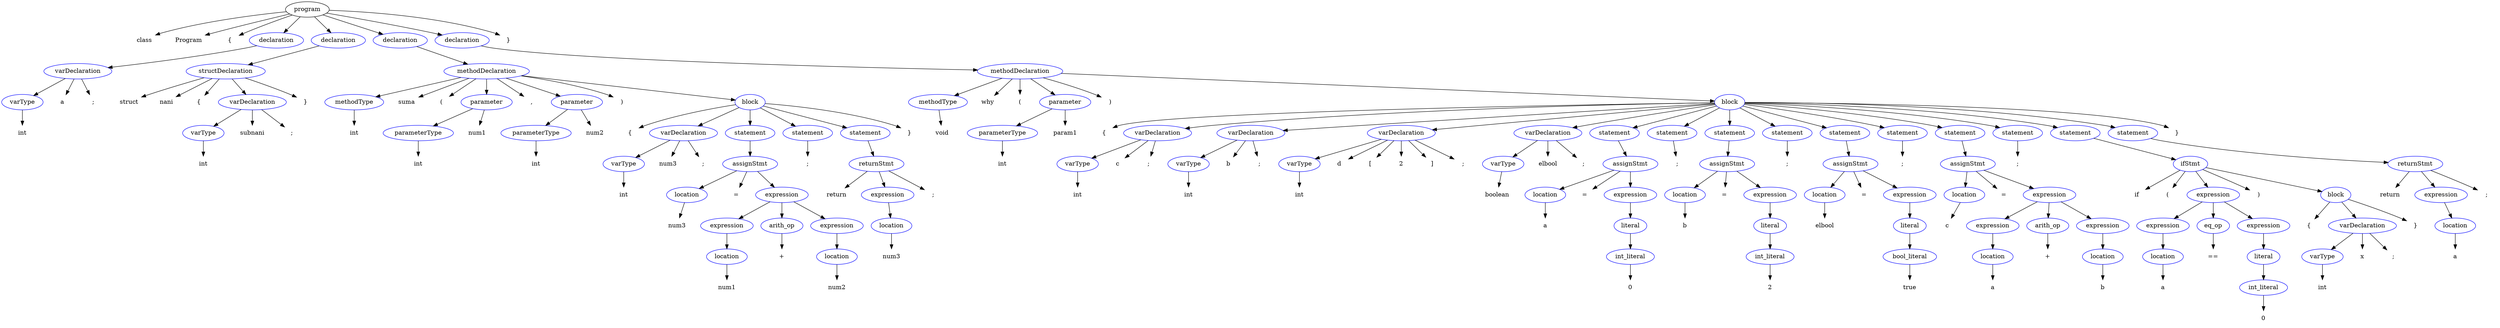 // tree.gv
digraph Tree {
	0 [label=program]
	1 [label=class color=white]
	0 -> 1
	2 [label=Program color=white]
	0 -> 2
	3 [label="{" color=white]
	0 -> 3
	4 [label=declaration color=blue]
	0 -> 4
	5 [label=varDeclaration color=blue]
	4 -> 5
	6 [label=varType color=blue]
	5 -> 6
	7 [label=int color=white]
	6 -> 7
	8 [label=a color=white]
	5 -> 8
	9 [label=";" color=white]
	5 -> 9
	10 [label=declaration color=blue]
	0 -> 10
	11 [label=structDeclaration color=blue]
	10 -> 11
	12 [label=struct color=white]
	11 -> 12
	13 [label=nani color=white]
	11 -> 13
	14 [label="{" color=white]
	11 -> 14
	15 [label=varDeclaration color=blue]
	11 -> 15
	16 [label=varType color=blue]
	15 -> 16
	17 [label=int color=white]
	16 -> 17
	18 [label=subnani color=white]
	15 -> 18
	19 [label=";" color=white]
	15 -> 19
	20 [label="}" color=white]
	11 -> 20
	21 [label=declaration color=blue]
	0 -> 21
	22 [label=methodDeclaration color=blue]
	21 -> 22
	23 [label=methodType color=blue]
	22 -> 23
	24 [label=int color=white]
	23 -> 24
	25 [label=suma color=white]
	22 -> 25
	26 [label="(" color=white]
	22 -> 26
	27 [label=parameter color=blue]
	22 -> 27
	28 [label=parameterType color=blue]
	27 -> 28
	29 [label=int color=white]
	28 -> 29
	30 [label=num1 color=white]
	27 -> 30
	31 [label="," color=white]
	22 -> 31
	32 [label=parameter color=blue]
	22 -> 32
	33 [label=parameterType color=blue]
	32 -> 33
	34 [label=int color=white]
	33 -> 34
	35 [label=num2 color=white]
	32 -> 35
	36 [label=")" color=white]
	22 -> 36
	37 [label=block color=blue]
	22 -> 37
	38 [label="{" color=white]
	37 -> 38
	39 [label=varDeclaration color=blue]
	37 -> 39
	40 [label=varType color=blue]
	39 -> 40
	41 [label=int color=white]
	40 -> 41
	42 [label=num3 color=white]
	39 -> 42
	43 [label=";" color=white]
	39 -> 43
	44 [label=statement color=blue]
	37 -> 44
	45 [label=assignStmt color=blue]
	44 -> 45
	46 [label=location color=blue]
	45 -> 46
	47 [label=num3 color=white]
	46 -> 47
	48 [label="=" color=white]
	45 -> 48
	49 [label=expression color=blue]
	45 -> 49
	50 [label=expression color=blue]
	49 -> 50
	51 [label=location color=blue]
	50 -> 51
	52 [label=num1 color=white]
	51 -> 52
	53 [label=arith_op color=blue]
	49 -> 53
	54 [label="+" color=white]
	53 -> 54
	55 [label=expression color=blue]
	49 -> 55
	56 [label=location color=blue]
	55 -> 56
	57 [label=num2 color=white]
	56 -> 57
	58 [label=statement color=blue]
	37 -> 58
	59 [label=";" color=white]
	58 -> 59
	60 [label=statement color=blue]
	37 -> 60
	61 [label=returnStmt color=blue]
	60 -> 61
	62 [label=return color=white]
	61 -> 62
	63 [label=expression color=blue]
	61 -> 63
	64 [label=location color=blue]
	63 -> 64
	65 [label=num3 color=white]
	64 -> 65
	66 [label=";" color=white]
	61 -> 66
	67 [label="}" color=white]
	37 -> 67
	68 [label=declaration color=blue]
	0 -> 68
	69 [label=methodDeclaration color=blue]
	68 -> 69
	70 [label=methodType color=blue]
	69 -> 70
	71 [label=void color=white]
	70 -> 71
	72 [label=why color=white]
	69 -> 72
	73 [label="(" color=white]
	69 -> 73
	74 [label=parameter color=blue]
	69 -> 74
	75 [label=parameterType color=blue]
	74 -> 75
	76 [label=int color=white]
	75 -> 76
	77 [label=param1 color=white]
	74 -> 77
	78 [label=")" color=white]
	69 -> 78
	79 [label=block color=blue]
	69 -> 79
	80 [label="{" color=white]
	79 -> 80
	81 [label=varDeclaration color=blue]
	79 -> 81
	82 [label=varType color=blue]
	81 -> 82
	83 [label=int color=white]
	82 -> 83
	84 [label=c color=white]
	81 -> 84
	85 [label=";" color=white]
	81 -> 85
	86 [label=varDeclaration color=blue]
	79 -> 86
	87 [label=varType color=blue]
	86 -> 87
	88 [label=int color=white]
	87 -> 88
	89 [label=b color=white]
	86 -> 89
	90 [label=";" color=white]
	86 -> 90
	91 [label=varDeclaration color=blue]
	79 -> 91
	92 [label=varType color=blue]
	91 -> 92
	93 [label=int color=white]
	92 -> 93
	94 [label=d color=white]
	91 -> 94
	95 [label="[" color=white]
	91 -> 95
	96 [label=2 color=white]
	91 -> 96
	97 [label="]" color=white]
	91 -> 97
	98 [label=";" color=white]
	91 -> 98
	99 [label=varDeclaration color=blue]
	79 -> 99
	100 [label=varType color=blue]
	99 -> 100
	101 [label=boolean color=white]
	100 -> 101
	102 [label=elbool color=white]
	99 -> 102
	103 [label=";" color=white]
	99 -> 103
	104 [label=statement color=blue]
	79 -> 104
	105 [label=assignStmt color=blue]
	104 -> 105
	106 [label=location color=blue]
	105 -> 106
	107 [label=a color=white]
	106 -> 107
	108 [label="=" color=white]
	105 -> 108
	109 [label=expression color=blue]
	105 -> 109
	110 [label=literal color=blue]
	109 -> 110
	111 [label=int_literal color=blue]
	110 -> 111
	112 [label=0 color=white]
	111 -> 112
	113 [label=statement color=blue]
	79 -> 113
	114 [label=";" color=white]
	113 -> 114
	115 [label=statement color=blue]
	79 -> 115
	116 [label=assignStmt color=blue]
	115 -> 116
	117 [label=location color=blue]
	116 -> 117
	118 [label=b color=white]
	117 -> 118
	119 [label="=" color=white]
	116 -> 119
	120 [label=expression color=blue]
	116 -> 120
	121 [label=literal color=blue]
	120 -> 121
	122 [label=int_literal color=blue]
	121 -> 122
	123 [label=2 color=white]
	122 -> 123
	124 [label=statement color=blue]
	79 -> 124
	125 [label=";" color=white]
	124 -> 125
	126 [label=statement color=blue]
	79 -> 126
	127 [label=assignStmt color=blue]
	126 -> 127
	128 [label=location color=blue]
	127 -> 128
	129 [label=elbool color=white]
	128 -> 129
	130 [label="=" color=white]
	127 -> 130
	131 [label=expression color=blue]
	127 -> 131
	132 [label=literal color=blue]
	131 -> 132
	133 [label=bool_literal color=blue]
	132 -> 133
	134 [label=true color=white]
	133 -> 134
	135 [label=statement color=blue]
	79 -> 135
	136 [label=";" color=white]
	135 -> 136
	137 [label=statement color=blue]
	79 -> 137
	138 [label=assignStmt color=blue]
	137 -> 138
	139 [label=location color=blue]
	138 -> 139
	140 [label=c color=white]
	139 -> 140
	141 [label="=" color=white]
	138 -> 141
	142 [label=expression color=blue]
	138 -> 142
	143 [label=expression color=blue]
	142 -> 143
	144 [label=location color=blue]
	143 -> 144
	145 [label=a color=white]
	144 -> 145
	146 [label=arith_op color=blue]
	142 -> 146
	147 [label="+" color=white]
	146 -> 147
	148 [label=expression color=blue]
	142 -> 148
	149 [label=location color=blue]
	148 -> 149
	150 [label=b color=white]
	149 -> 150
	151 [label=statement color=blue]
	79 -> 151
	152 [label=";" color=white]
	151 -> 152
	153 [label=statement color=blue]
	79 -> 153
	154 [label=ifStmt color=blue]
	153 -> 154
	155 [label=if color=white]
	154 -> 155
	156 [label="(" color=white]
	154 -> 156
	157 [label=expression color=blue]
	154 -> 157
	158 [label=expression color=blue]
	157 -> 158
	159 [label=location color=blue]
	158 -> 159
	160 [label=a color=white]
	159 -> 160
	161 [label=eq_op color=blue]
	157 -> 161
	162 [label="==" color=white]
	161 -> 162
	163 [label=expression color=blue]
	157 -> 163
	164 [label=literal color=blue]
	163 -> 164
	165 [label=int_literal color=blue]
	164 -> 165
	166 [label=0 color=white]
	165 -> 166
	167 [label=")" color=white]
	154 -> 167
	168 [label=block color=blue]
	154 -> 168
	169 [label="{" color=white]
	168 -> 169
	170 [label=varDeclaration color=blue]
	168 -> 170
	171 [label=varType color=blue]
	170 -> 171
	172 [label=int color=white]
	171 -> 172
	173 [label=x color=white]
	170 -> 173
	174 [label=";" color=white]
	170 -> 174
	175 [label="}" color=white]
	168 -> 175
	176 [label=statement color=blue]
	79 -> 176
	177 [label=returnStmt color=blue]
	176 -> 177
	178 [label=return color=white]
	177 -> 178
	179 [label=expression color=blue]
	177 -> 179
	180 [label=location color=blue]
	179 -> 180
	181 [label=a color=white]
	180 -> 181
	182 [label=";" color=white]
	177 -> 182
	183 [label="}" color=white]
	79 -> 183
	184 [label="}" color=white]
	0 -> 184
}
